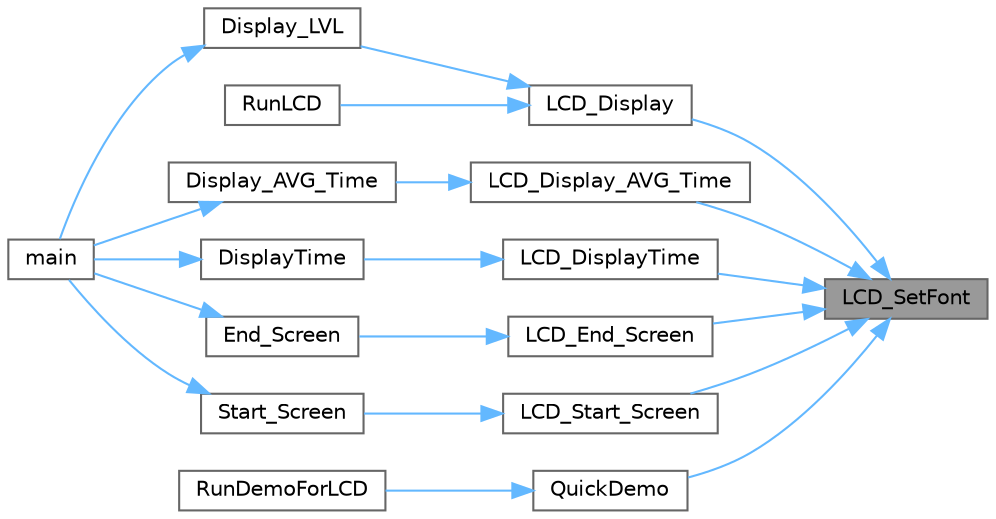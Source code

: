 digraph "LCD_SetFont"
{
 // LATEX_PDF_SIZE
  bgcolor="transparent";
  edge [fontname=Helvetica,fontsize=10,labelfontname=Helvetica,labelfontsize=10];
  node [fontname=Helvetica,fontsize=10,shape=box,height=0.2,width=0.4];
  rankdir="RL";
  Node1 [id="Node000001",label="LCD_SetFont",height=0.2,width=0.4,color="gray40", fillcolor="grey60", style="filled", fontcolor="black",tooltip=" "];
  Node1 -> Node2 [id="edge1_Node000001_Node000002",dir="back",color="steelblue1",style="solid",tooltip=" "];
  Node2 [id="Node000002",label="LCD_Display",height=0.2,width=0.4,color="grey40", fillcolor="white", style="filled",URL="$_l_c_d___driver_8c.html#a89b24659155f092f9a107f092e115156",tooltip="Displays different levels on the LCD screen based on the input level."];
  Node2 -> Node3 [id="edge2_Node000002_Node000003",dir="back",color="steelblue1",style="solid",tooltip=" "];
  Node3 [id="Node000003",label="Display_LVL",height=0.2,width=0.4,color="grey40", fillcolor="white", style="filled",URL="$_application_code_8c.html#a6c52a647416501b43feac0d988aacc42",tooltip=" "];
  Node3 -> Node4 [id="edge3_Node000003_Node000004",dir="back",color="steelblue1",style="solid",tooltip=" "];
  Node4 [id="Node000004",label="main",height=0.2,width=0.4,color="grey40", fillcolor="white", style="filled",URL="$main_8c.html#a840291bc02cba5474a4cb46a9b9566fe",tooltip="The application entry point."];
  Node2 -> Node5 [id="edge4_Node000002_Node000005",dir="back",color="steelblue1",style="solid",tooltip=" "];
  Node5 [id="Node000005",label="RunLCD",height=0.2,width=0.4,color="grey40", fillcolor="white", style="filled",URL="$_application_code_8c.html#a1af9b3ccc044ed55d6b90dd146241593",tooltip=" "];
  Node1 -> Node6 [id="edge5_Node000001_Node000006",dir="back",color="steelblue1",style="solid",tooltip=" "];
  Node6 [id="Node000006",label="LCD_Display_AVG_Time",height=0.2,width=0.4,color="grey40", fillcolor="white", style="filled",URL="$_l_c_d___driver_8c.html#aab84b0aeea46b42396048a36ba774597",tooltip=" "];
  Node6 -> Node7 [id="edge6_Node000006_Node000007",dir="back",color="steelblue1",style="solid",tooltip=" "];
  Node7 [id="Node000007",label="Display_AVG_Time",height=0.2,width=0.4,color="grey40", fillcolor="white", style="filled",URL="$_application_code_8c.html#a299e6a2575fd71ff8f84ffbdeae1bdb6",tooltip=" "];
  Node7 -> Node4 [id="edge7_Node000007_Node000004",dir="back",color="steelblue1",style="solid",tooltip=" "];
  Node1 -> Node8 [id="edge8_Node000001_Node000008",dir="back",color="steelblue1",style="solid",tooltip=" "];
  Node8 [id="Node000008",label="LCD_DisplayTime",height=0.2,width=0.4,color="grey40", fillcolor="white", style="filled",URL="$_l_c_d___driver_8c.html#a03300d76179594cce5c9b5ae2cc44122",tooltip="Displays the given time in milliseconds on the LCD screen."];
  Node8 -> Node9 [id="edge9_Node000008_Node000009",dir="back",color="steelblue1",style="solid",tooltip=" "];
  Node9 [id="Node000009",label="DisplayTime",height=0.2,width=0.4,color="grey40", fillcolor="white", style="filled",URL="$_application_code_8c.html#a9067b9c4a2dc2cc2d2b151aecfca07fe",tooltip=" "];
  Node9 -> Node4 [id="edge10_Node000009_Node000004",dir="back",color="steelblue1",style="solid",tooltip=" "];
  Node1 -> Node10 [id="edge11_Node000001_Node000010",dir="back",color="steelblue1",style="solid",tooltip=" "];
  Node10 [id="Node000010",label="LCD_End_Screen",height=0.2,width=0.4,color="grey40", fillcolor="white", style="filled",URL="$_l_c_d___driver_8c.html#ad8a53dea3842e2ae908dc37bd386e1c9",tooltip="Displays the end screen with final scores for different levels on the LCD."];
  Node10 -> Node11 [id="edge12_Node000010_Node000011",dir="back",color="steelblue1",style="solid",tooltip=" "];
  Node11 [id="Node000011",label="End_Screen",height=0.2,width=0.4,color="grey40", fillcolor="white", style="filled",URL="$_application_code_8c.html#ae48124a454717691cde65602fd8aa932",tooltip=" "];
  Node11 -> Node4 [id="edge13_Node000011_Node000004",dir="back",color="steelblue1",style="solid",tooltip=" "];
  Node1 -> Node12 [id="edge14_Node000001_Node000012",dir="back",color="steelblue1",style="solid",tooltip=" "];
  Node12 [id="Node000012",label="LCD_Start_Screen",height=0.2,width=0.4,color="grey40", fillcolor="white", style="filled",URL="$_l_c_d___driver_8c.html#a0aa0357067cd4753e06a7fd1e810eb4d",tooltip="Displays the average time in milliseconds on the LCD screen."];
  Node12 -> Node13 [id="edge15_Node000012_Node000013",dir="back",color="steelblue1",style="solid",tooltip=" "];
  Node13 [id="Node000013",label="Start_Screen",height=0.2,width=0.4,color="grey40", fillcolor="white", style="filled",URL="$_application_code_8c.html#aab1b82c1ad409f41e25bb85c37824111",tooltip=" "];
  Node13 -> Node4 [id="edge16_Node000013_Node000004",dir="back",color="steelblue1",style="solid",tooltip=" "];
  Node1 -> Node14 [id="edge17_Node000001_Node000014",dir="back",color="steelblue1",style="solid",tooltip=" "];
  Node14 [id="Node000014",label="QuickDemo",height=0.2,width=0.4,color="grey40", fillcolor="white", style="filled",URL="$_l_c_d___driver_8c.html#a7a4a992b21724427c609e060c649f760",tooltip=" "];
  Node14 -> Node15 [id="edge18_Node000014_Node000015",dir="back",color="steelblue1",style="solid",tooltip=" "];
  Node15 [id="Node000015",label="RunDemoForLCD",height=0.2,width=0.4,color="grey40", fillcolor="white", style="filled",URL="$_application_code_8c.html#a179698db61c394bdbc675b8e9c0a1908",tooltip=" "];
}
